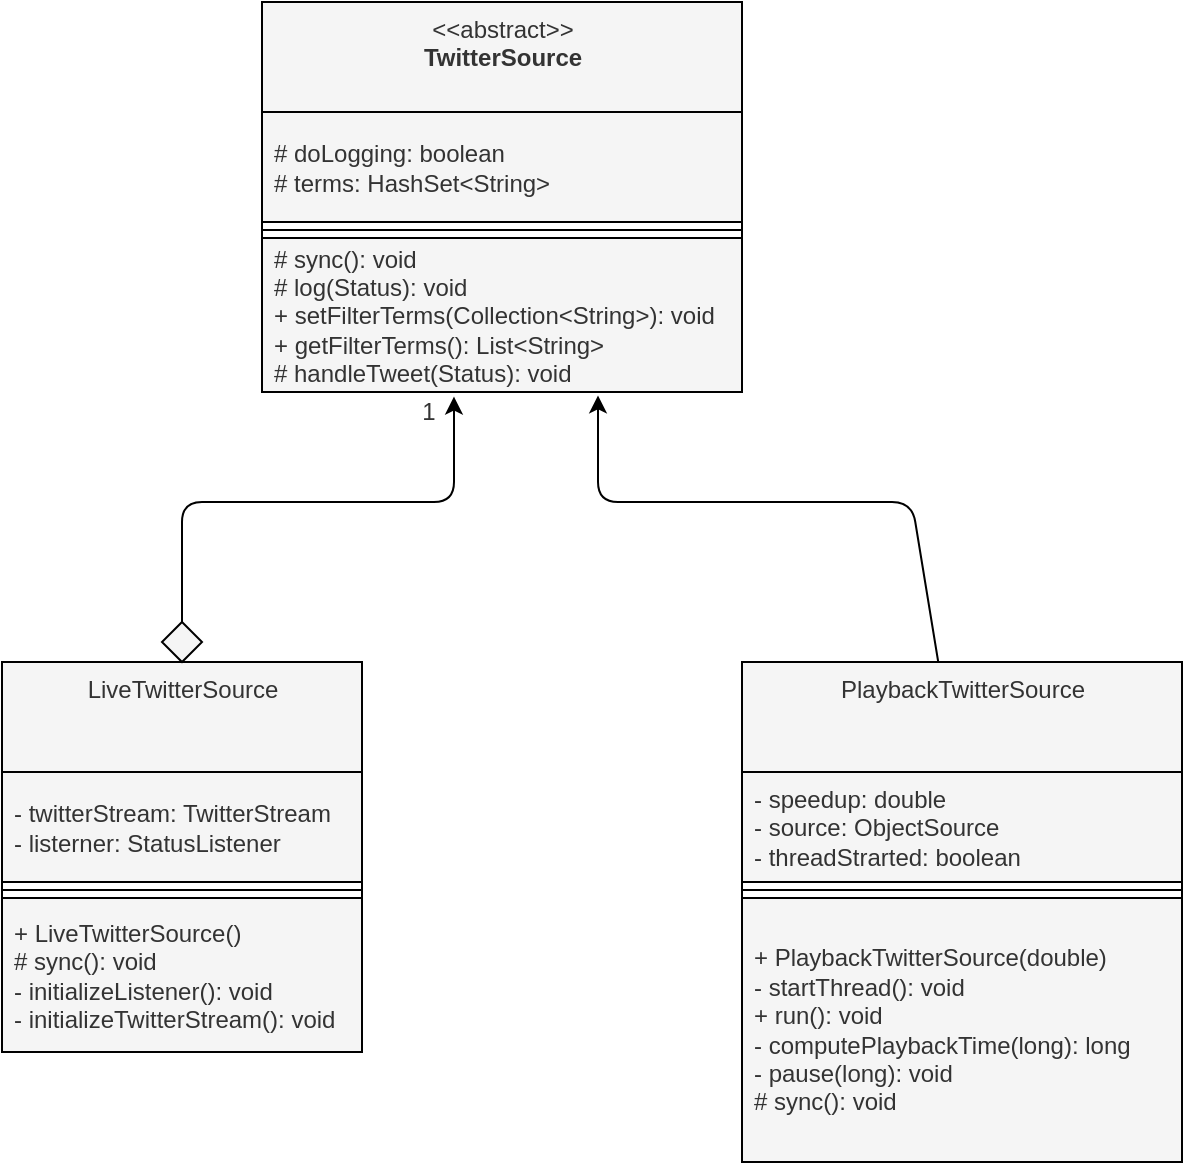 <mxfile scale="1" border="10">
    <diagram id="DRfSf4asDnBnJwbS8WSl" name="Page-1">
        <mxGraphModel dx="984" dy="670" grid="1" gridSize="10" guides="1" tooltips="1" connect="1" arrows="1" fold="1" page="1" pageScale="1" pageWidth="1100" pageHeight="850" background="#FFFFFF" math="0" shadow="0">
            <root>
                <mxCell id="0"/>
                <mxCell id="1" parent="0"/>
                <mxCell id="4" value="&amp;lt;&amp;lt;abstract&amp;gt;&amp;gt;&lt;br&gt;&lt;b&gt;TwitterSource&lt;/b&gt;" style="swimlane;fontStyle=0;align=center;verticalAlign=top;childLayout=stackLayout;horizontal=1;startSize=55;horizontalStack=0;resizeParent=1;resizeParentMax=0;resizeLast=0;collapsible=0;marginBottom=0;html=1;fontColor=#333333;labelBackgroundColor=none;labelBorderColor=none;fillColor=#f5f5f5;strokeColor=#000000;strokeWidth=1;" parent="1" vertex="1">
                    <mxGeometry x="430" y="150" width="240" height="195" as="geometry"/>
                </mxCell>
                <mxCell id="6" value="# doLogging: boolean&lt;br&gt;# terms: HashSet&amp;lt;String&amp;gt;&lt;br&gt;" style="text;html=1;strokeColor=#000000;fillColor=#f5f5f5;align=left;verticalAlign=middle;spacingLeft=4;spacingRight=4;overflow=hidden;rotatable=0;points=[[0,0.5],[1,0.5]];portConstraint=eastwest;fontColor=#333333;labelBackgroundColor=none;labelBorderColor=none;strokeWidth=1;" parent="4" vertex="1">
                    <mxGeometry y="55" width="240" height="55" as="geometry"/>
                </mxCell>
                <mxCell id="9" value="" style="line;strokeWidth=1;fillColor=#f5f5f5;align=left;verticalAlign=middle;spacingTop=-1;spacingLeft=3;spacingRight=3;rotatable=0;labelPosition=right;points=[];portConstraint=eastwest;fontColor=#333333;labelBackgroundColor=none;labelBorderColor=none;strokeColor=#000000;" parent="4" vertex="1">
                    <mxGeometry y="110" width="240" height="8" as="geometry"/>
                </mxCell>
                <mxCell id="11" value="# sync(): void&lt;br&gt;# log(Status): void&lt;br&gt;+ setFilterTerms(Collection&amp;lt;String&amp;gt;): void&lt;br&gt;+ getFilterTerms(): List&amp;lt;String&amp;gt;&lt;br&gt;# handleTweet(Status): void" style="text;html=1;strokeColor=#000000;fillColor=#f5f5f5;align=left;verticalAlign=middle;spacingLeft=4;spacingRight=4;overflow=hidden;rotatable=0;points=[[0,0.5],[1,0.5]];portConstraint=eastwest;fontColor=#333333;labelBackgroundColor=none;labelBorderColor=none;strokeWidth=1;" parent="4" vertex="1">
                    <mxGeometry y="118" width="240" height="77" as="geometry"/>
                </mxCell>
                <mxCell id="21" value="LiveTwitterSource" style="swimlane;fontStyle=0;align=center;verticalAlign=top;childLayout=stackLayout;horizontal=1;startSize=55;horizontalStack=0;resizeParent=1;resizeParentMax=0;resizeLast=0;collapsible=0;marginBottom=0;html=1;fontColor=#333333;labelBackgroundColor=none;labelBorderColor=none;fillColor=#f5f5f5;strokeColor=#000000;strokeWidth=1;" parent="1" vertex="1">
                    <mxGeometry x="300" y="480" width="180" height="195" as="geometry"/>
                </mxCell>
                <mxCell id="23" value="- twitterStream: TwitterStream&lt;br&gt;- listerner: StatusListener" style="text;html=1;align=left;verticalAlign=middle;spacingLeft=4;spacingRight=4;overflow=hidden;rotatable=0;points=[[0,0.5],[1,0.5]];portConstraint=eastwest;fontColor=#333333;labelBackgroundColor=none;labelBorderColor=none;fillColor=#f5f5f5;strokeColor=#000000;strokeWidth=1;" parent="21" vertex="1">
                    <mxGeometry y="55" width="180" height="55" as="geometry"/>
                </mxCell>
                <mxCell id="26" value="" style="line;strokeWidth=1;fillColor=#f5f5f5;align=left;verticalAlign=middle;spacingTop=-1;spacingLeft=3;spacingRight=3;rotatable=0;labelPosition=right;points=[];portConstraint=eastwest;fontColor=#333333;labelBackgroundColor=none;labelBorderColor=none;strokeColor=#000000;" parent="21" vertex="1">
                    <mxGeometry y="110" width="180" height="8" as="geometry"/>
                </mxCell>
                <mxCell id="28" value="+ LiveTwitterSource()&lt;br&gt;# sync(): void&lt;br&gt;- initializeListener(): void&lt;br&gt;- initializeTwitterStream(): void" style="text;html=1;strokeColor=#000000;fillColor=#f5f5f5;align=left;verticalAlign=middle;spacingLeft=4;spacingRight=4;overflow=hidden;rotatable=0;points=[[0,0.5],[1,0.5]];portConstraint=eastwest;fontColor=#333333;labelBackgroundColor=none;labelBorderColor=none;strokeWidth=1;" parent="21" vertex="1">
                    <mxGeometry y="118" width="180" height="77" as="geometry"/>
                </mxCell>
                <mxCell id="29" value="PlaybackTwitterSource" style="swimlane;fontStyle=0;align=center;verticalAlign=top;childLayout=stackLayout;horizontal=1;startSize=55;horizontalStack=0;resizeParent=1;resizeParentMax=0;resizeLast=0;collapsible=0;marginBottom=0;html=1;fontColor=#333333;labelBackgroundColor=none;labelBorderColor=none;fillColor=#f5f5f5;strokeColor=#000000;strokeWidth=1;" parent="1" vertex="1">
                    <mxGeometry x="670" y="480" width="220" height="250" as="geometry"/>
                </mxCell>
                <mxCell id="31" value="- speedup: double&lt;br&gt;- source: ObjectSource&lt;br&gt;- threadStrarted: boolean" style="text;html=1;strokeColor=#000000;fillColor=#f5f5f5;align=left;verticalAlign=middle;spacingLeft=4;spacingRight=4;overflow=hidden;rotatable=0;points=[[0,0.5],[1,0.5]];portConstraint=eastwest;fontColor=#333333;labelBackgroundColor=none;labelBorderColor=none;strokeWidth=1;" parent="29" vertex="1">
                    <mxGeometry y="55" width="220" height="55" as="geometry"/>
                </mxCell>
                <mxCell id="34" value="" style="line;strokeWidth=1;fillColor=#000000;align=left;verticalAlign=middle;spacingTop=-1;spacingLeft=3;spacingRight=3;rotatable=0;labelPosition=right;points=[];portConstraint=eastwest;fontColor=#333333;labelBackgroundColor=none;labelBorderColor=none;strokeColor=#000000;gradientColor=none;" parent="29" vertex="1">
                    <mxGeometry y="110" width="220" height="8" as="geometry"/>
                </mxCell>
                <mxCell id="39" value="+ PlaybackTwitterSource(double)&lt;br&gt;- startThread(): void&lt;br&gt;+ run(): void&lt;br&gt;- computePlaybackTime(long): long&lt;br&gt;- pause(long): void&lt;br&gt;# sync(): void" style="text;html=1;strokeColor=#000000;fillColor=#f5f5f5;align=left;verticalAlign=middle;spacingLeft=4;spacingRight=4;overflow=hidden;rotatable=0;points=[[0,0.5],[1,0.5]];portConstraint=eastwest;fontColor=#333333;labelBackgroundColor=none;labelBorderColor=none;strokeWidth=1;" vertex="1" parent="29">
                    <mxGeometry y="118" width="220" height="132" as="geometry"/>
                </mxCell>
                <mxCell id="37" style="edgeStyle=none;html=1;entryX=0.4;entryY=1.03;entryDx=0;entryDy=0;entryPerimeter=0;startArrow=none;fontColor=#000000;labelBackgroundColor=none;labelBorderColor=none;fillColor=#f5f5f5;strokeColor=#000000;strokeWidth=1;" edge="1" parent="1" source="41" target="11">
                    <mxGeometry relative="1" as="geometry">
                        <Array as="points">
                            <mxPoint x="390" y="400"/>
                            <mxPoint x="526" y="400"/>
                        </Array>
                    </mxGeometry>
                </mxCell>
                <mxCell id="38" style="edgeStyle=none;html=1;entryX=0.7;entryY=1.022;entryDx=0;entryDy=0;entryPerimeter=0;exitX=0.446;exitY=0;exitDx=0;exitDy=0;exitPerimeter=0;fontColor=#000000;labelBackgroundColor=none;labelBorderColor=none;fillColor=#f5f5f5;strokeColor=#000000;strokeWidth=1;" edge="1" parent="1" source="29" target="11">
                    <mxGeometry relative="1" as="geometry">
                        <mxPoint x="760" y="400" as="sourcePoint"/>
                        <Array as="points">
                            <mxPoint x="755" y="400"/>
                            <mxPoint x="598" y="400"/>
                        </Array>
                    </mxGeometry>
                </mxCell>
                <mxCell id="41" value="" style="rhombus;fontColor=#333333;labelBackgroundColor=none;labelBorderColor=none;fillColor=#f5f5f5;strokeColor=#000000;strokeWidth=1;" vertex="1" parent="1">
                    <mxGeometry x="380" y="460" width="20" height="20" as="geometry"/>
                </mxCell>
                <mxCell id="44" value="" style="edgeStyle=none;html=1;entryX=0.4;entryY=1.03;entryDx=0;entryDy=0;entryPerimeter=0;endArrow=none;fontColor=#000000;labelBackgroundColor=none;labelBorderColor=none;fillColor=#f5f5f5;strokeColor=#000000;strokeWidth=1;" edge="1" parent="1" source="21" target="41">
                    <mxGeometry relative="1" as="geometry">
                        <mxPoint x="390" y="480" as="sourcePoint"/>
                        <mxPoint x="526" y="347.31" as="targetPoint"/>
                        <Array as="points"/>
                    </mxGeometry>
                </mxCell>
                <mxCell id="48" value="1" style="text;html=1;align=center;verticalAlign=middle;resizable=0;points=[];autosize=1;strokeColor=none;fillColor=none;fontColor=#333333;labelBackgroundColor=none;labelBorderColor=none;strokeWidth=1;" vertex="1" parent="1">
                    <mxGeometry x="503" y="345" width="20" height="20" as="geometry"/>
                </mxCell>
            </root>
        </mxGraphModel>
    </diagram>
</mxfile>